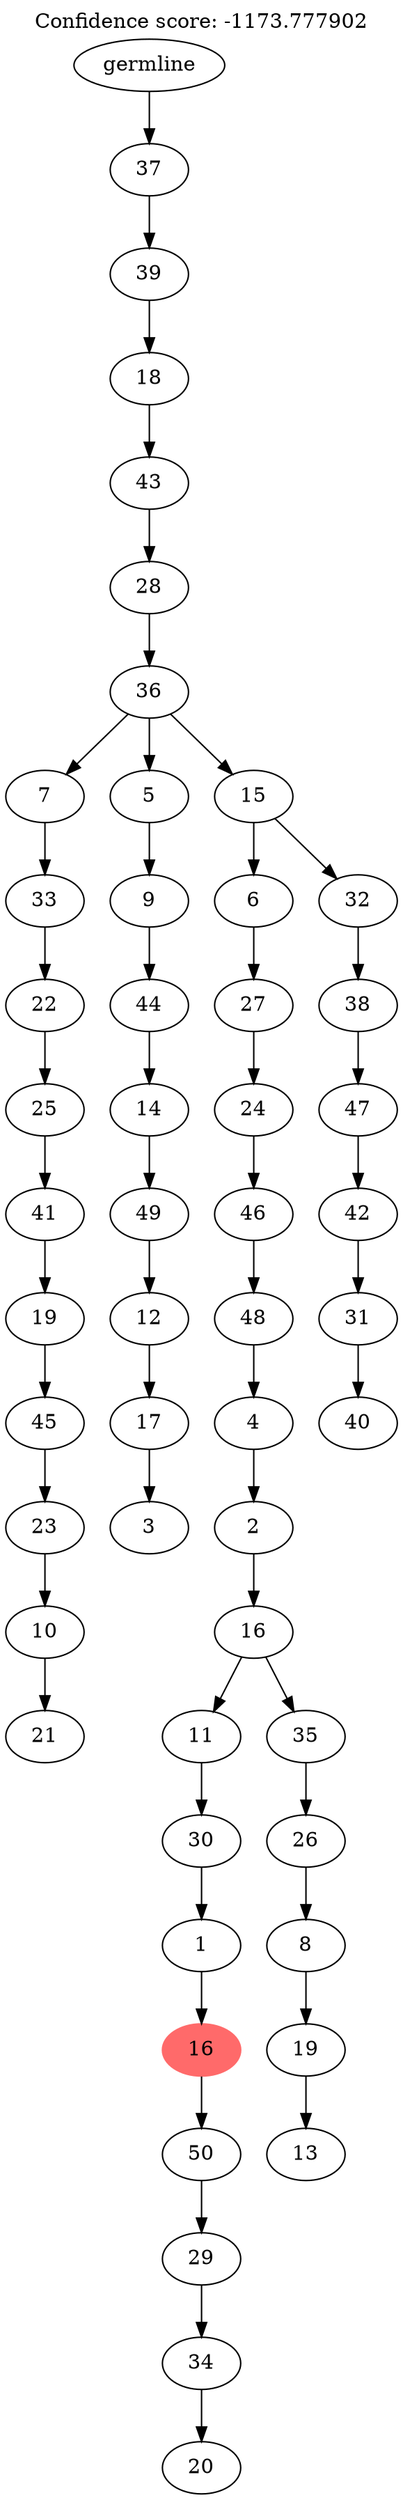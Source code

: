 digraph g {
	"51" -> "52";
	"52" [label="21"];
	"50" -> "51";
	"51" [label="10"];
	"49" -> "50";
	"50" [label="23"];
	"48" -> "49";
	"49" [label="45"];
	"47" -> "48";
	"48" [label="19"];
	"46" -> "47";
	"47" [label="41"];
	"45" -> "46";
	"46" [label="25"];
	"44" -> "45";
	"45" [label="22"];
	"43" -> "44";
	"44" [label="33"];
	"41" -> "42";
	"42" [label="3"];
	"40" -> "41";
	"41" [label="17"];
	"39" -> "40";
	"40" [label="12"];
	"38" -> "39";
	"39" [label="49"];
	"37" -> "38";
	"38" [label="14"];
	"36" -> "37";
	"37" [label="44"];
	"35" -> "36";
	"36" [label="9"];
	"33" -> "34";
	"34" [label="20"];
	"32" -> "33";
	"33" [label="34"];
	"31" -> "32";
	"32" [label="29"];
	"30" -> "31";
	"31" [label="50"];
	"29" -> "30";
	"30" [color=indianred1, style=filled, label="16"];
	"28" -> "29";
	"29" [label="1"];
	"27" -> "28";
	"28" [label="30"];
	"25" -> "26";
	"26" [label="13"];
	"24" -> "25";
	"25" [label="19"];
	"23" -> "24";
	"24" [label="8"];
	"22" -> "23";
	"23" [label="26"];
	"21" -> "22";
	"22" [label="35"];
	"21" -> "27";
	"27" [label="11"];
	"20" -> "21";
	"21" [label="16"];
	"19" -> "20";
	"20" [label="2"];
	"18" -> "19";
	"19" [label="4"];
	"17" -> "18";
	"18" [label="48"];
	"16" -> "17";
	"17" [label="46"];
	"15" -> "16";
	"16" [label="24"];
	"14" -> "15";
	"15" [label="27"];
	"12" -> "13";
	"13" [label="40"];
	"11" -> "12";
	"12" [label="31"];
	"10" -> "11";
	"11" [label="42"];
	"9" -> "10";
	"10" [label="47"];
	"8" -> "9";
	"9" [label="38"];
	"7" -> "8";
	"8" [label="32"];
	"7" -> "14";
	"14" [label="6"];
	"6" -> "7";
	"7" [label="15"];
	"6" -> "35";
	"35" [label="5"];
	"6" -> "43";
	"43" [label="7"];
	"5" -> "6";
	"6" [label="36"];
	"4" -> "5";
	"5" [label="28"];
	"3" -> "4";
	"4" [label="43"];
	"2" -> "3";
	"3" [label="18"];
	"1" -> "2";
	"2" [label="39"];
	"0" -> "1";
	"1" [label="37"];
	"0" [label="germline"];
	labelloc="t";
	label="Confidence score: -1173.777902";
}
